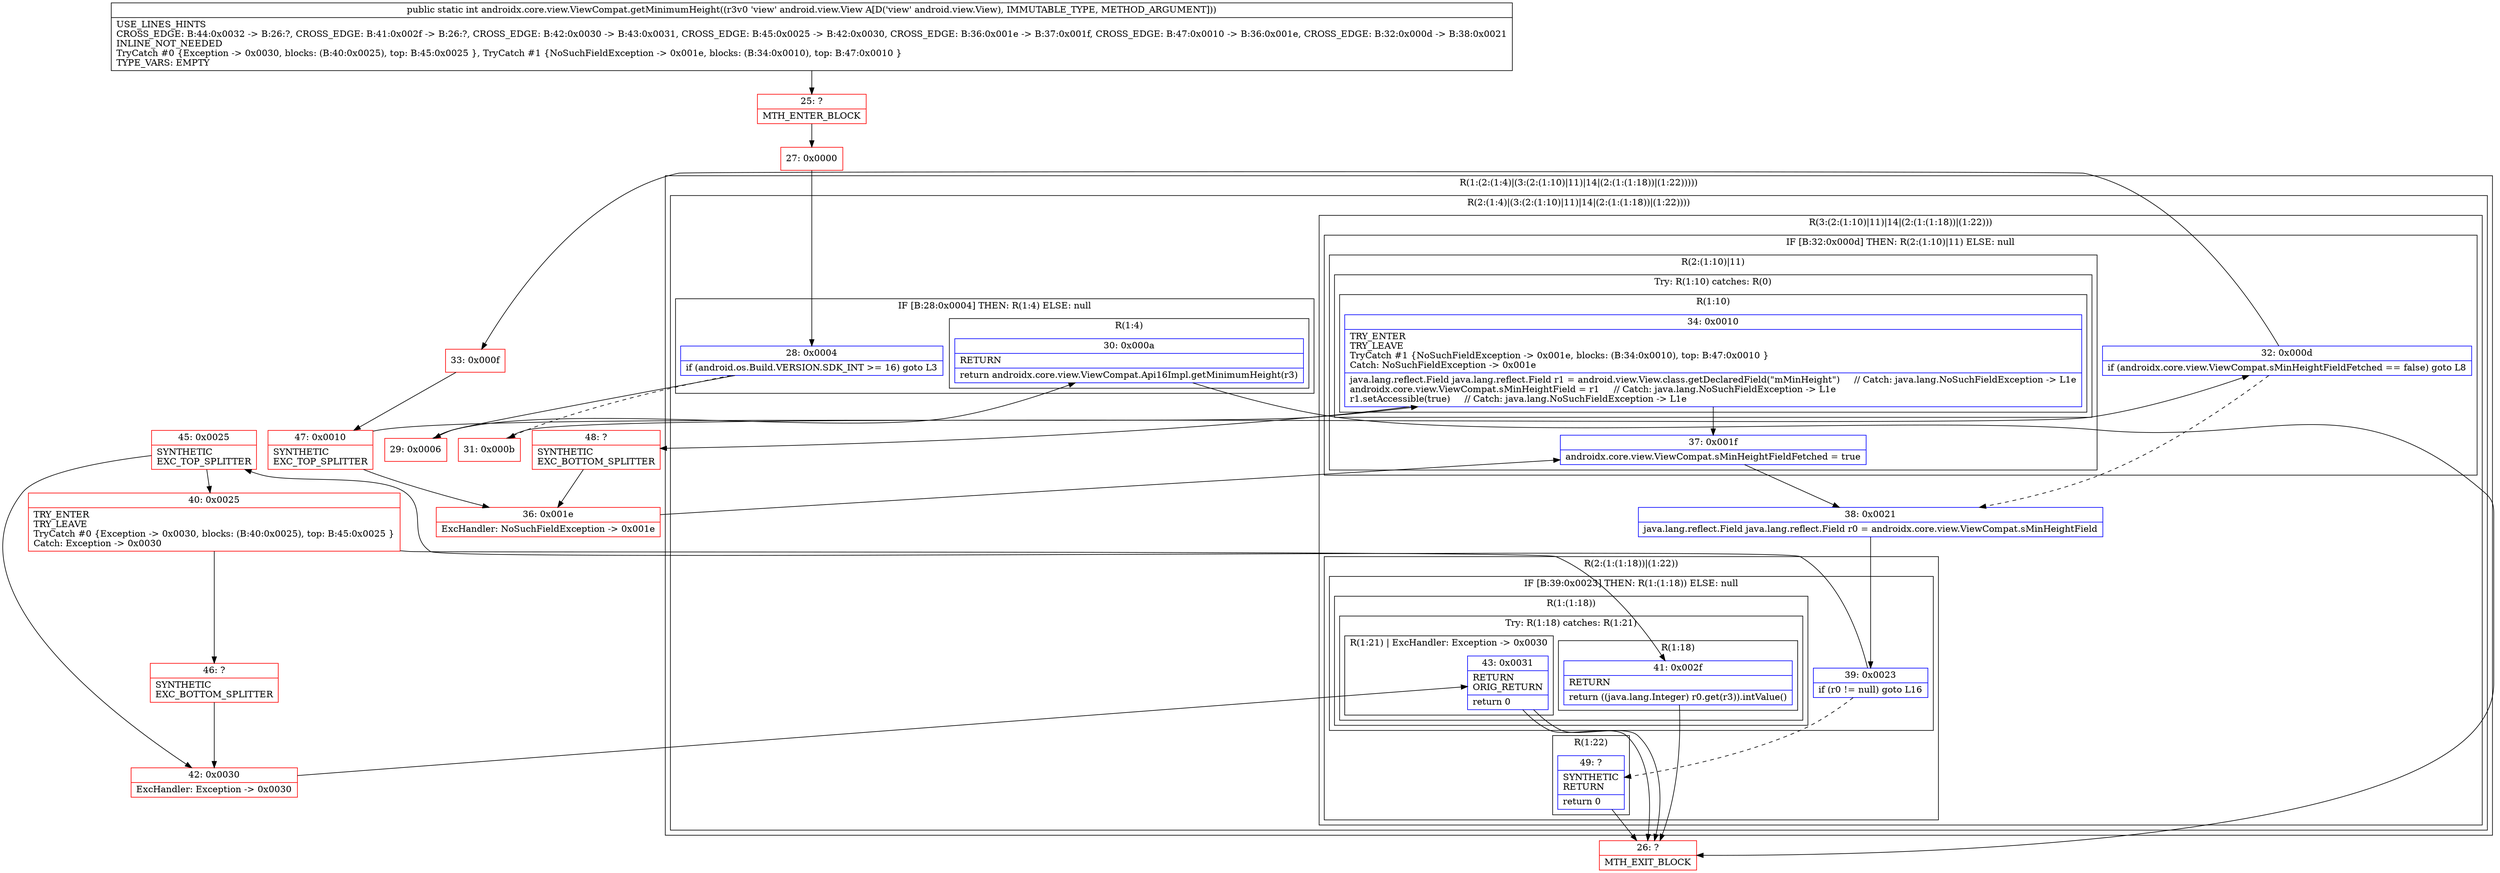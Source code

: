 digraph "CFG forandroidx.core.view.ViewCompat.getMinimumHeight(Landroid\/view\/View;)I" {
subgraph cluster_Region_1935416703 {
label = "R(1:(2:(1:4)|(3:(2:(1:10)|11)|14|(2:(1:(1:18))|(1:22)))))";
node [shape=record,color=blue];
subgraph cluster_Region_1356580717 {
label = "R(2:(1:4)|(3:(2:(1:10)|11)|14|(2:(1:(1:18))|(1:22))))";
node [shape=record,color=blue];
subgraph cluster_IfRegion_1743720440 {
label = "IF [B:28:0x0004] THEN: R(1:4) ELSE: null";
node [shape=record,color=blue];
Node_28 [shape=record,label="{28\:\ 0x0004|if (android.os.Build.VERSION.SDK_INT \>= 16) goto L3\l}"];
subgraph cluster_Region_901469039 {
label = "R(1:4)";
node [shape=record,color=blue];
Node_30 [shape=record,label="{30\:\ 0x000a|RETURN\l|return androidx.core.view.ViewCompat.Api16Impl.getMinimumHeight(r3)\l}"];
}
}
subgraph cluster_Region_461502162 {
label = "R(3:(2:(1:10)|11)|14|(2:(1:(1:18))|(1:22)))";
node [shape=record,color=blue];
subgraph cluster_IfRegion_647960386 {
label = "IF [B:32:0x000d] THEN: R(2:(1:10)|11) ELSE: null";
node [shape=record,color=blue];
Node_32 [shape=record,label="{32\:\ 0x000d|if (androidx.core.view.ViewCompat.sMinHeightFieldFetched == false) goto L8\l}"];
subgraph cluster_Region_678517843 {
label = "R(2:(1:10)|11)";
node [shape=record,color=blue];
subgraph cluster_TryCatchRegion_939394666 {
label = "Try: R(1:10) catches: R(0)";
node [shape=record,color=blue];
subgraph cluster_Region_1502016297 {
label = "R(1:10)";
node [shape=record,color=blue];
Node_34 [shape=record,label="{34\:\ 0x0010|TRY_ENTER\lTRY_LEAVE\lTryCatch #1 \{NoSuchFieldException \-\> 0x001e, blocks: (B:34:0x0010), top: B:47:0x0010 \}\lCatch: NoSuchFieldException \-\> 0x001e\l|java.lang.reflect.Field java.lang.reflect.Field r1 = android.view.View.class.getDeclaredField(\"mMinHeight\")     \/\/ Catch: java.lang.NoSuchFieldException \-\> L1e\landroidx.core.view.ViewCompat.sMinHeightField = r1     \/\/ Catch: java.lang.NoSuchFieldException \-\> L1e\lr1.setAccessible(true)     \/\/ Catch: java.lang.NoSuchFieldException \-\> L1e\l}"];
}
subgraph cluster_Region_1487997905 {
label = "R(0) | ExcHandler: NoSuchFieldException \-\> 0x001e\l";
node [shape=record,color=blue];
}
}
Node_37 [shape=record,label="{37\:\ 0x001f|androidx.core.view.ViewCompat.sMinHeightFieldFetched = true\l}"];
}
}
Node_38 [shape=record,label="{38\:\ 0x0021|java.lang.reflect.Field java.lang.reflect.Field r0 = androidx.core.view.ViewCompat.sMinHeightField\l}"];
subgraph cluster_Region_105521794 {
label = "R(2:(1:(1:18))|(1:22))";
node [shape=record,color=blue];
subgraph cluster_IfRegion_361588788 {
label = "IF [B:39:0x0023] THEN: R(1:(1:18)) ELSE: null";
node [shape=record,color=blue];
Node_39 [shape=record,label="{39\:\ 0x0023|if (r0 != null) goto L16\l}"];
subgraph cluster_Region_612066780 {
label = "R(1:(1:18))";
node [shape=record,color=blue];
subgraph cluster_TryCatchRegion_1668414063 {
label = "Try: R(1:18) catches: R(1:21)";
node [shape=record,color=blue];
subgraph cluster_Region_172292993 {
label = "R(1:18)";
node [shape=record,color=blue];
Node_41 [shape=record,label="{41\:\ 0x002f|RETURN\l|return ((java.lang.Integer) r0.get(r3)).intValue()\l}"];
}
subgraph cluster_Region_860785235 {
label = "R(1:21) | ExcHandler: Exception \-\> 0x0030\l";
node [shape=record,color=blue];
Node_43 [shape=record,label="{43\:\ 0x0031|RETURN\lORIG_RETURN\l|return 0\l}"];
}
}
}
}
subgraph cluster_Region_1690820746 {
label = "R(1:22)";
node [shape=record,color=blue];
Node_49 [shape=record,label="{49\:\ ?|SYNTHETIC\lRETURN\l|return 0\l}"];
}
}
}
}
}
subgraph cluster_Region_1487997905 {
label = "R(0) | ExcHandler: NoSuchFieldException \-\> 0x001e\l";
node [shape=record,color=blue];
}
subgraph cluster_Region_860785235 {
label = "R(1:21) | ExcHandler: Exception \-\> 0x0030\l";
node [shape=record,color=blue];
Node_43 [shape=record,label="{43\:\ 0x0031|RETURN\lORIG_RETURN\l|return 0\l}"];
}
Node_25 [shape=record,color=red,label="{25\:\ ?|MTH_ENTER_BLOCK\l}"];
Node_27 [shape=record,color=red,label="{27\:\ 0x0000}"];
Node_29 [shape=record,color=red,label="{29\:\ 0x0006}"];
Node_26 [shape=record,color=red,label="{26\:\ ?|MTH_EXIT_BLOCK\l}"];
Node_31 [shape=record,color=red,label="{31\:\ 0x000b}"];
Node_33 [shape=record,color=red,label="{33\:\ 0x000f}"];
Node_47 [shape=record,color=red,label="{47\:\ 0x0010|SYNTHETIC\lEXC_TOP_SPLITTER\l}"];
Node_48 [shape=record,color=red,label="{48\:\ ?|SYNTHETIC\lEXC_BOTTOM_SPLITTER\l}"];
Node_36 [shape=record,color=red,label="{36\:\ 0x001e|ExcHandler: NoSuchFieldException \-\> 0x001e\l}"];
Node_45 [shape=record,color=red,label="{45\:\ 0x0025|SYNTHETIC\lEXC_TOP_SPLITTER\l}"];
Node_40 [shape=record,color=red,label="{40\:\ 0x0025|TRY_ENTER\lTRY_LEAVE\lTryCatch #0 \{Exception \-\> 0x0030, blocks: (B:40:0x0025), top: B:45:0x0025 \}\lCatch: Exception \-\> 0x0030\l}"];
Node_46 [shape=record,color=red,label="{46\:\ ?|SYNTHETIC\lEXC_BOTTOM_SPLITTER\l}"];
Node_42 [shape=record,color=red,label="{42\:\ 0x0030|ExcHandler: Exception \-\> 0x0030\l}"];
MethodNode[shape=record,label="{public static int androidx.core.view.ViewCompat.getMinimumHeight((r3v0 'view' android.view.View A[D('view' android.view.View), IMMUTABLE_TYPE, METHOD_ARGUMENT]))  | USE_LINES_HINTS\lCROSS_EDGE: B:44:0x0032 \-\> B:26:?, CROSS_EDGE: B:41:0x002f \-\> B:26:?, CROSS_EDGE: B:42:0x0030 \-\> B:43:0x0031, CROSS_EDGE: B:45:0x0025 \-\> B:42:0x0030, CROSS_EDGE: B:36:0x001e \-\> B:37:0x001f, CROSS_EDGE: B:47:0x0010 \-\> B:36:0x001e, CROSS_EDGE: B:32:0x000d \-\> B:38:0x0021\lINLINE_NOT_NEEDED\lTryCatch #0 \{Exception \-\> 0x0030, blocks: (B:40:0x0025), top: B:45:0x0025 \}, TryCatch #1 \{NoSuchFieldException \-\> 0x001e, blocks: (B:34:0x0010), top: B:47:0x0010 \}\lTYPE_VARS: EMPTY\l}"];
MethodNode -> Node_25;Node_28 -> Node_29;
Node_28 -> Node_31[style=dashed];
Node_30 -> Node_26;
Node_32 -> Node_33;
Node_32 -> Node_38[style=dashed];
Node_34 -> Node_37;
Node_34 -> Node_48;
Node_37 -> Node_38;
Node_38 -> Node_39;
Node_39 -> Node_45;
Node_39 -> Node_49[style=dashed];
Node_41 -> Node_26;
Node_43 -> Node_26;
Node_49 -> Node_26;
Node_43 -> Node_26;
Node_25 -> Node_27;
Node_27 -> Node_28;
Node_29 -> Node_30;
Node_31 -> Node_32;
Node_33 -> Node_47;
Node_47 -> Node_34;
Node_47 -> Node_36;
Node_48 -> Node_36;
Node_36 -> Node_37;
Node_45 -> Node_40;
Node_45 -> Node_42;
Node_40 -> Node_41;
Node_40 -> Node_46;
Node_46 -> Node_42;
Node_42 -> Node_43;
}

